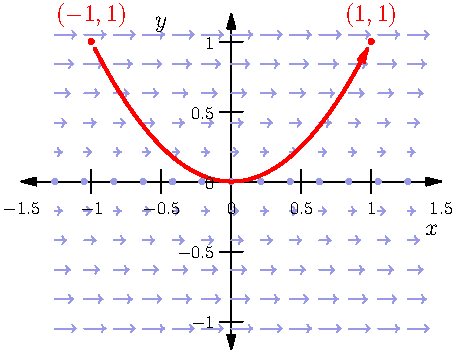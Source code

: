 import graph;
size(8cm);
xaxis("$x$", -1.5, 1.5, Ticks(Label(fontsize(9pt)), Step=0.5, begin=false, end=false), Arrows);
yaxis("$y$", -1.2, 1.2, Ticks(Label(fontsize(9pt)), Step=0.5, begin=true, end=true), Arrows);

pen arrpen = rgb(0.6, 0.6, 0.9);

real eps = 0.15;
for (real x=-1.26; x<=1.26; x+=0.21) {
  for (real y=-1.05; y<=1.05; y+=0.21) {
    pair P = (x,y);
    pair v = (abs(y)**(2/3),0);
    if (abs(v) > 0.01) {
      draw(P -- (P + eps * v), arrpen, EndArrow(TeXHead));
    } else {
      dot(P, arrpen);
    }
  }
}
real f(real x) {
  return x*x;
}
draw(graph(f, -1, 1), red+1.5, Margins);
draw(graph(f, -1, 1), red, EndArrow, Margins);
dot("$(-1,1)$", (-1, 1), 2*dir(90), red);
dot("$(1,1)$", (1, 1), 2*dir(90), red);
